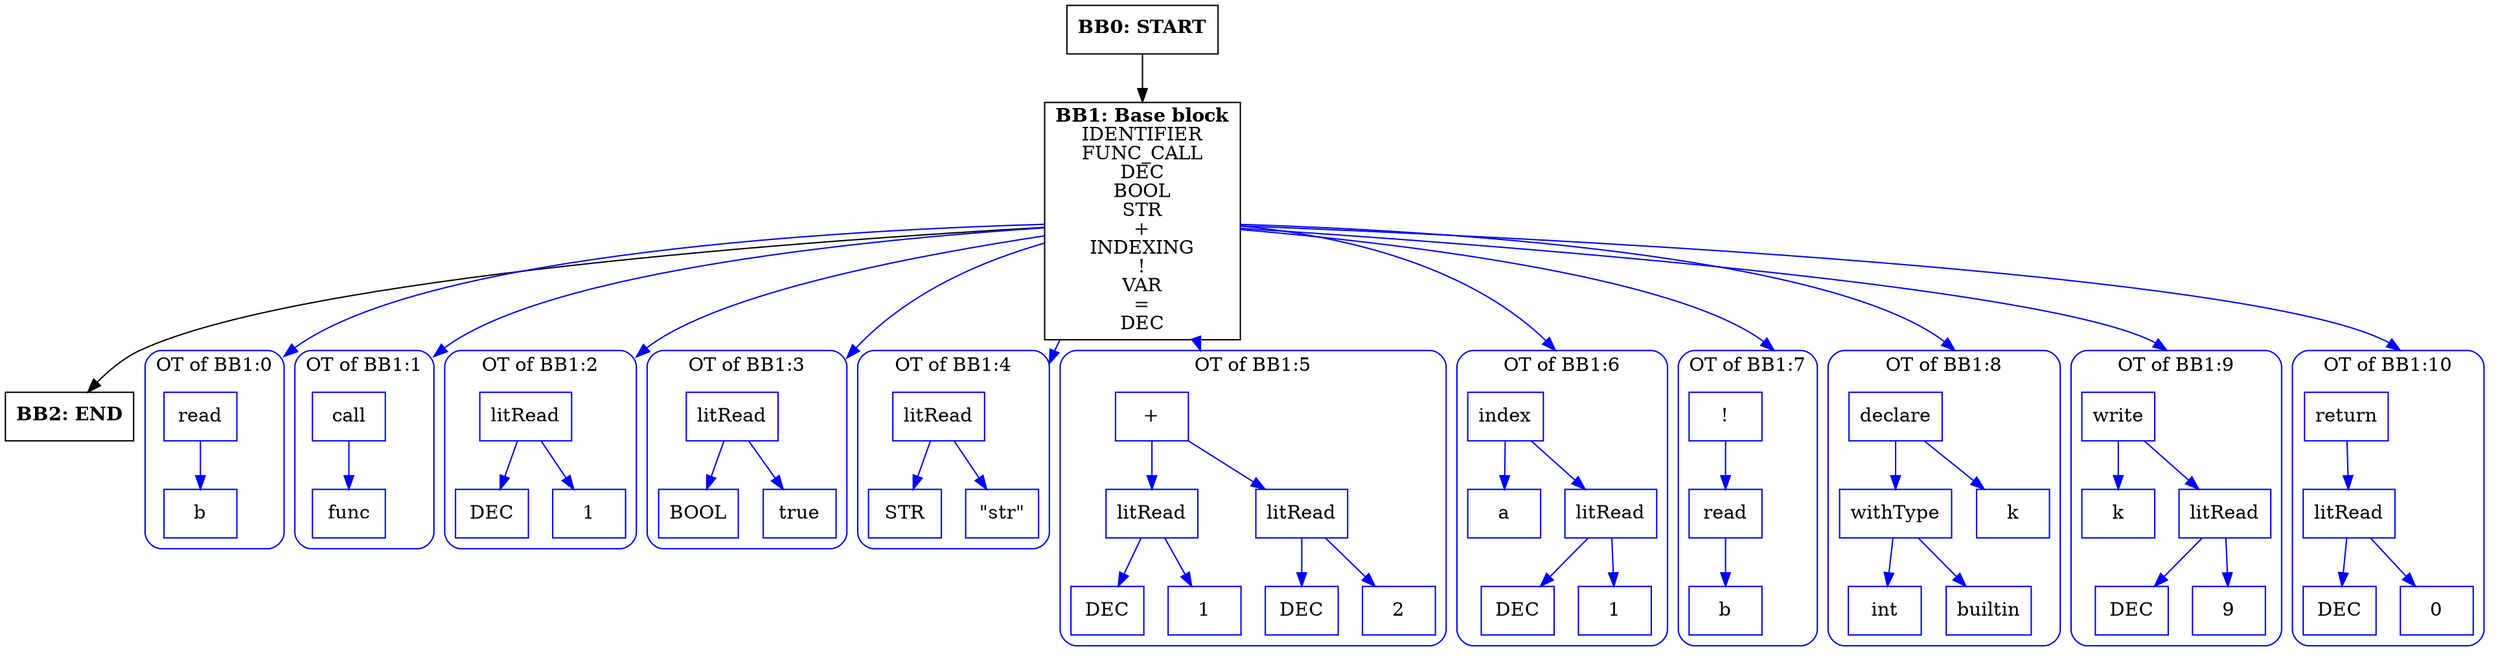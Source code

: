 digraph CFG {
    compound=true;
    graph [splines=true];
    node [shape=rectangle];

    BB2 [label=<<B>BB2: END</B><BR ALIGN="CENTER"/>>];
    BB1 [label=<<B>BB1: Base block</B><BR ALIGN="CENTER"/>IDENTIFIER<BR ALIGN="CENTER"/>FUNC_CALL<BR ALIGN="CENTER"/>DEC<BR ALIGN="CENTER"/>BOOL<BR ALIGN="CENTER"/>STR<BR ALIGN="CENTER"/>+<BR ALIGN="CENTER"/>INDEXING<BR ALIGN="CENTER"/>!<BR ALIGN="CENTER"/>VAR<BR ALIGN="CENTER"/>=<BR ALIGN="CENTER"/>DEC<BR ALIGN="CENTER"/>>];
    subgraph cluster_instruction0 {
        label = "OT of BB1:0";
        style=rounded;
        color=blue;
        entry0 [shape=point, style=invis];
        node0 [label="read", color=blue];
        node1 [label="b", color=blue];
        node0 -> node1[color=blue];
    }
    BB1 -> entry0 [lhead=cluster_instruction0, color=blue];
    subgraph cluster_instruction1 {
        label = "OT of BB1:1";
        style=rounded;
        color=blue;
        entry1 [shape=point, style=invis];
        node2 [label="call", color=blue];
        node3 [label="func", color=blue];
        node2 -> node3[color=blue];
    }
    BB1 -> entry1 [lhead=cluster_instruction1, color=blue];
    subgraph cluster_instruction2 {
        label = "OT of BB1:2";
        style=rounded;
        color=blue;
        entry2 [shape=point, style=invis];
        node4 [label="litRead", color=blue];
        node5 [label="DEC", color=blue];
        node4 -> node5[color=blue];
        node6 [label="1", color=blue];
        node4 -> node6[color=blue];
    }
    BB1 -> entry2 [lhead=cluster_instruction2, color=blue];
    subgraph cluster_instruction3 {
        label = "OT of BB1:3";
        style=rounded;
        color=blue;
        entry3 [shape=point, style=invis];
        node7 [label="litRead", color=blue];
        node8 [label="BOOL", color=blue];
        node7 -> node8[color=blue];
        node9 [label="true", color=blue];
        node7 -> node9[color=blue];
    }
    BB1 -> entry3 [lhead=cluster_instruction3, color=blue];
    subgraph cluster_instruction4 {
        label = "OT of BB1:4";
        style=rounded;
        color=blue;
        entry4 [shape=point, style=invis];
        node10 [label="litRead", color=blue];
        node11 [label="STR", color=blue];
        node10 -> node11[color=blue];
        node12 [label="\"str\"", color=blue];
        node10 -> node12[color=blue];
    }
    BB1 -> entry4 [lhead=cluster_instruction4, color=blue];
    subgraph cluster_instruction5 {
        label = "OT of BB1:5";
        style=rounded;
        color=blue;
        entry5 [shape=point, style=invis];
        node13 [label="+", color=blue];
        node14 [label="litRead", color=blue];
        node15 [label="DEC", color=blue];
        node14 -> node15[color=blue];
        node16 [label="1", color=blue];
        node14 -> node16[color=blue];
        node13 -> node14[color=blue];
        node17 [label="litRead", color=blue];
        node18 [label="DEC", color=blue];
        node17 -> node18[color=blue];
        node19 [label="2", color=blue];
        node17 -> node19[color=blue];
        node13 -> node17[color=blue];
    }
    BB1 -> entry5 [lhead=cluster_instruction5, color=blue];
    subgraph cluster_instruction6 {
        label = "OT of BB1:6";
        style=rounded;
        color=blue;
        entry6 [shape=point, style=invis];
        node20 [label="index", color=blue];
        node21 [label="a", color=blue];
        node20 -> node21[color=blue];
        node22 [label="litRead", color=blue];
        node23 [label="DEC", color=blue];
        node22 -> node23[color=blue];
        node24 [label="1", color=blue];
        node22 -> node24[color=blue];
        node20 -> node22[color=blue];
    }
    BB1 -> entry6 [lhead=cluster_instruction6, color=blue];
    subgraph cluster_instruction7 {
        label = "OT of BB1:7";
        style=rounded;
        color=blue;
        entry7 [shape=point, style=invis];
        node25 [label="!", color=blue];
        node26 [label="read", color=blue];
        node27 [label="b", color=blue];
        node26 -> node27[color=blue];
        node25 -> node26[color=blue];
    }
    BB1 -> entry7 [lhead=cluster_instruction7, color=blue];
    subgraph cluster_instruction8 {
        label = "OT of BB1:8";
        style=rounded;
        color=blue;
        entry8 [shape=point, style=invis];
        node28 [label="declare", color=blue];
        node29 [label="withType", color=blue];
        node30 [label="int", color=blue];
        node29 -> node30[color=blue];
        node31 [label="builtin", color=blue];
        node29 -> node31[color=blue];
        node28 -> node29[color=blue];
        node32 [label="k", color=blue];
        node28 -> node32[color=blue];
    }
    BB1 -> entry8 [lhead=cluster_instruction8, color=blue];
    subgraph cluster_instruction9 {
        label = "OT of BB1:9";
        style=rounded;
        color=blue;
        entry9 [shape=point, style=invis];
        node33 [label="write", color=blue];
        node34 [label="k", color=blue];
        node33 -> node34[color=blue];
        node35 [label="litRead", color=blue];
        node36 [label="DEC", color=blue];
        node35 -> node36[color=blue];
        node37 [label="9", color=blue];
        node35 -> node37[color=blue];
        node33 -> node35[color=blue];
    }
    BB1 -> entry9 [lhead=cluster_instruction9, color=blue];
    subgraph cluster_instruction10 {
        label = "OT of BB1:10";
        style=rounded;
        color=blue;
        entry10 [shape=point, style=invis];
        node38 [label="return", color=blue];
        node39 [label="litRead", color=blue];
        node40 [label="DEC", color=blue];
        node39 -> node40[color=blue];
        node41 [label="0", color=blue];
        node39 -> node41[color=blue];
        node38 -> node39[color=blue];
    }
    BB1 -> entry10 [lhead=cluster_instruction10, color=blue];
    BB0 [label=<<B>BB0: START</B><BR ALIGN="CENTER"/>>];

    BB1 -> BB2;
    BB0 -> BB1;
}
